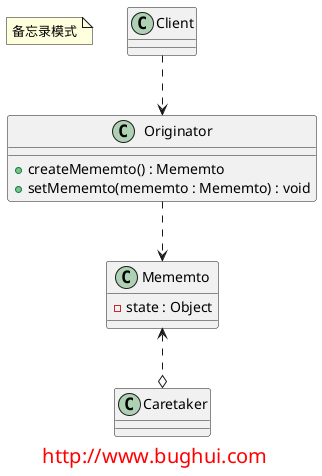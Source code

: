 @startuml

note "备忘录模式" as name

class Mememto{
    - state : Object
}

class Originator{
    + createMememto() : Mememto
    + setMememto(mememto : Mememto) : void
}

class Caretaker{

}

Originator ..> Mememto
Mememto <..o Caretaker

Client ..> Originator

footer
<font size="20" color="red">http://www.bughui.com</font>
endfooter

@enduml